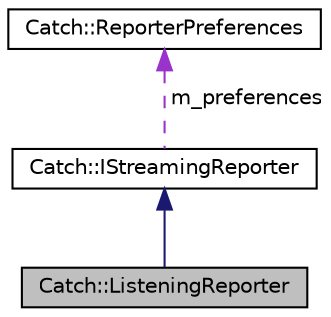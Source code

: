 digraph "Catch::ListeningReporter"
{
 // LATEX_PDF_SIZE
  edge [fontname="Helvetica",fontsize="10",labelfontname="Helvetica",labelfontsize="10"];
  node [fontname="Helvetica",fontsize="10",shape=record];
  Node1 [label="Catch::ListeningReporter",height=0.2,width=0.4,color="black", fillcolor="grey75", style="filled", fontcolor="black",tooltip=" "];
  Node2 -> Node1 [dir="back",color="midnightblue",fontsize="10",style="solid",fontname="Helvetica"];
  Node2 [label="Catch::IStreamingReporter",height=0.2,width=0.4,color="black", fillcolor="white", style="filled",URL="$structCatch_1_1IStreamingReporter.html",tooltip=" "];
  Node3 -> Node2 [dir="back",color="darkorchid3",fontsize="10",style="dashed",label=" m_preferences" ,fontname="Helvetica"];
  Node3 [label="Catch::ReporterPreferences",height=0.2,width=0.4,color="black", fillcolor="white", style="filled",URL="$structCatch_1_1ReporterPreferences.html",tooltip=" "];
}
